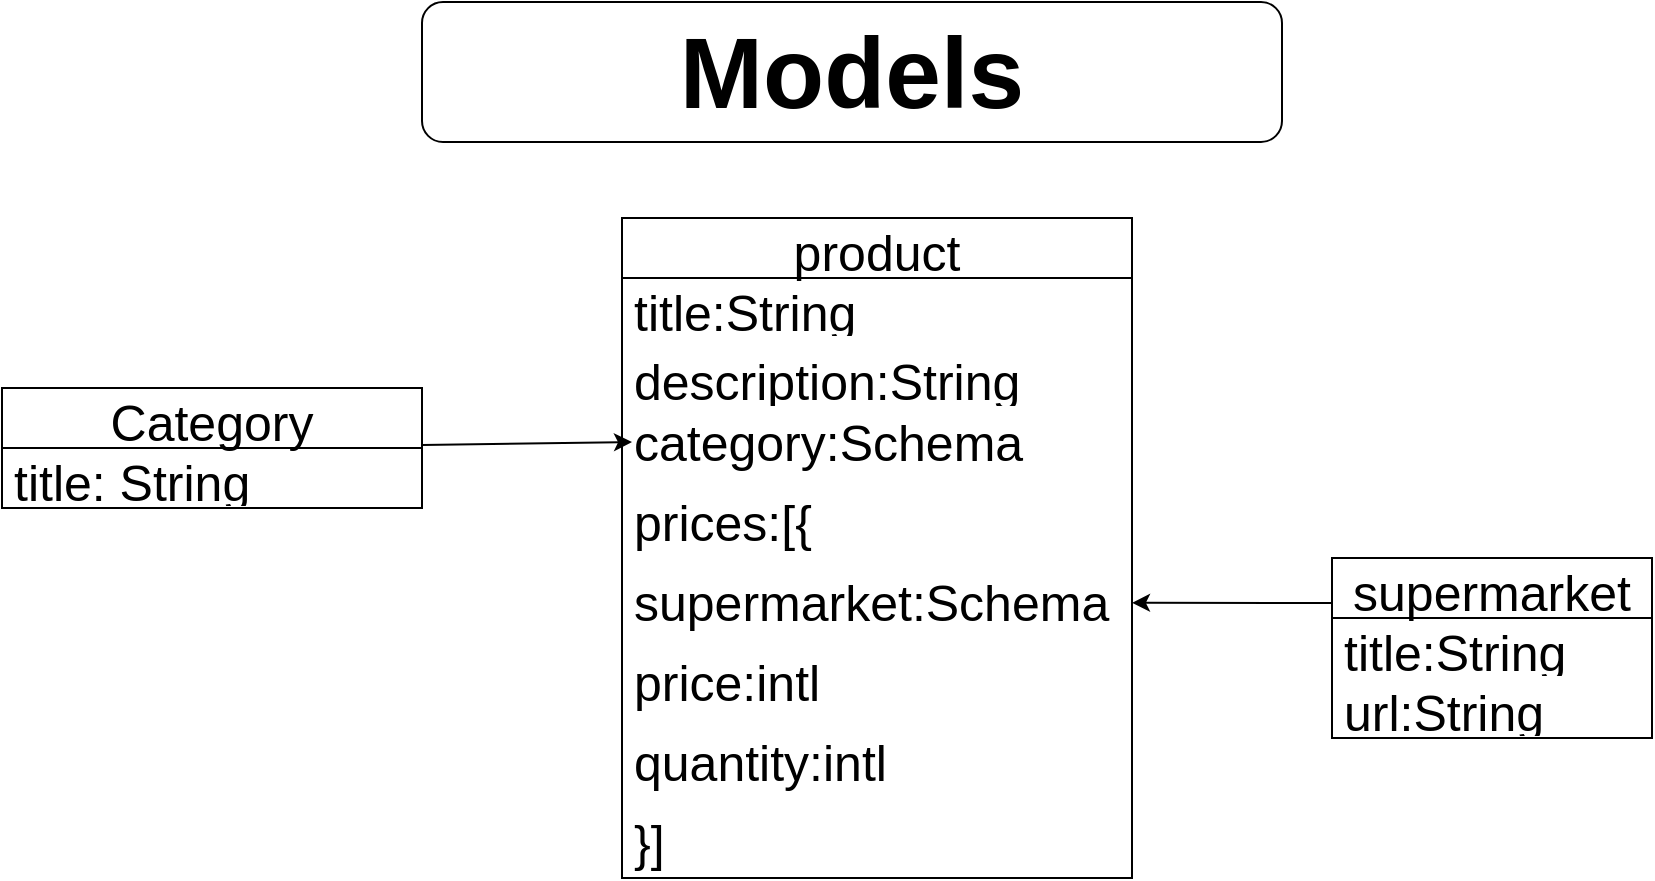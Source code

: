 <mxfile version="19.0.3" type="device"><diagram id="8a-P5mvYUNFNLvlpU7dP" name="Page-1"><mxGraphModel dx="1117" dy="770" grid="1" gridSize="10" guides="1" tooltips="1" connect="1" arrows="1" fold="1" page="1" pageScale="1" pageWidth="1100" pageHeight="850" math="0" shadow="0"><root><mxCell id="0"/><mxCell id="1" parent="0"/><mxCell id="McowuUNKkCRrUsIZtP_3-4" value="&lt;b&gt;&lt;font style=&quot;font-size: 50px;&quot;&gt;Models&lt;/font&gt;&lt;/b&gt;" style="rounded=1;whiteSpace=wrap;html=1;" vertex="1" parent="1"><mxGeometry x="335" y="10" width="430" height="70" as="geometry"/></mxCell><mxCell id="McowuUNKkCRrUsIZtP_3-10" value="" style="endArrow=classic;html=1;rounded=0;fontSize=25;" edge="1" parent="1" source="McowuUNKkCRrUsIZtP_3-14"><mxGeometry width="50" height="50" relative="1" as="geometry"><mxPoint x="320" y="246.154" as="sourcePoint"/><mxPoint x="440" y="230" as="targetPoint"/></mxGeometry></mxCell><mxCell id="McowuUNKkCRrUsIZtP_3-12" value="" style="endArrow=classic;html=1;rounded=0;fontSize=25;exitX=0;exitY=0.25;exitDx=0;exitDy=0;" edge="1" parent="1" source="McowuUNKkCRrUsIZtP_3-31"><mxGeometry width="50" height="50" relative="1" as="geometry"><mxPoint x="790" y="300.003" as="sourcePoint"/><mxPoint x="690" y="310.42" as="targetPoint"/></mxGeometry></mxCell><mxCell id="McowuUNKkCRrUsIZtP_3-14" value="Category" style="swimlane;fontStyle=0;childLayout=stackLayout;horizontal=1;startSize=30;horizontalStack=0;resizeParent=1;resizeParentMax=0;resizeLast=0;collapsible=1;marginBottom=0;fontSize=25;" vertex="1" parent="1"><mxGeometry x="125" y="203" width="210" height="60" as="geometry"><mxRectangle x="60" y="220" width="130" height="40" as="alternateBounds"/></mxGeometry></mxCell><mxCell id="McowuUNKkCRrUsIZtP_3-15" value="title: String" style="text;strokeColor=none;fillColor=none;align=left;verticalAlign=middle;spacingLeft=4;spacingRight=4;overflow=hidden;points=[[0,0.5],[1,0.5]];portConstraint=eastwest;rotatable=0;fontSize=25;" vertex="1" parent="McowuUNKkCRrUsIZtP_3-14"><mxGeometry y="30" width="210" height="30" as="geometry"/></mxCell><mxCell id="McowuUNKkCRrUsIZtP_3-18" value="product" style="swimlane;fontStyle=0;childLayout=stackLayout;horizontal=1;startSize=30;horizontalStack=0;resizeParent=1;resizeParentMax=0;resizeLast=0;collapsible=1;marginBottom=0;fontSize=25;" vertex="1" parent="1"><mxGeometry x="435" y="118" width="255" height="330" as="geometry"><mxRectangle x="60" y="220" width="130" height="40" as="alternateBounds"/></mxGeometry></mxCell><mxCell id="McowuUNKkCRrUsIZtP_3-19" value="title:String" style="text;strokeColor=none;fillColor=none;align=left;verticalAlign=middle;spacingLeft=4;spacingRight=4;overflow=hidden;points=[[0,0.5],[1,0.5]];portConstraint=eastwest;rotatable=0;fontSize=25;" vertex="1" parent="McowuUNKkCRrUsIZtP_3-18"><mxGeometry y="30" width="255" height="30" as="geometry"/></mxCell><mxCell id="McowuUNKkCRrUsIZtP_3-20" value="description:String&#10;category:Schem" style="text;strokeColor=none;fillColor=none;align=left;verticalAlign=top;spacingLeft=4;spacingRight=4;overflow=hidden;points=[[0,0.5],[1,0.5]];portConstraint=eastwest;rotatable=0;fontSize=25;flipH=1;flipV=0;" vertex="1" parent="McowuUNKkCRrUsIZtP_3-18"><mxGeometry y="60" width="255" height="30" as="geometry"/></mxCell><mxCell id="McowuUNKkCRrUsIZtP_3-21" value="category:Schema" style="text;strokeColor=none;fillColor=none;align=left;verticalAlign=middle;spacingLeft=4;spacingRight=4;overflow=hidden;points=[[0,0.5],[1,0.5]];portConstraint=eastwest;rotatable=0;fontSize=25;" vertex="1" parent="McowuUNKkCRrUsIZtP_3-18"><mxGeometry y="90" width="255" height="40" as="geometry"/></mxCell><mxCell id="McowuUNKkCRrUsIZtP_3-29" value="prices:[{" style="text;strokeColor=none;fillColor=none;align=left;verticalAlign=middle;spacingLeft=4;spacingRight=4;overflow=hidden;points=[[0,0.5],[1,0.5]];portConstraint=eastwest;rotatable=0;fontSize=25;" vertex="1" parent="McowuUNKkCRrUsIZtP_3-18"><mxGeometry y="130" width="255" height="40" as="geometry"/></mxCell><mxCell id="McowuUNKkCRrUsIZtP_3-26" value="supermarket:Schema" style="text;strokeColor=none;fillColor=none;align=left;verticalAlign=middle;spacingLeft=4;spacingRight=4;overflow=hidden;points=[[0,0.5],[1,0.5]];portConstraint=eastwest;rotatable=0;fontSize=25;" vertex="1" parent="McowuUNKkCRrUsIZtP_3-18"><mxGeometry y="170" width="255" height="40" as="geometry"/></mxCell><mxCell id="McowuUNKkCRrUsIZtP_3-27" value="price:intl" style="text;strokeColor=none;fillColor=none;align=left;verticalAlign=middle;spacingLeft=4;spacingRight=4;overflow=hidden;points=[[0,0.5],[1,0.5]];portConstraint=eastwest;rotatable=0;fontSize=25;" vertex="1" parent="McowuUNKkCRrUsIZtP_3-18"><mxGeometry y="210" width="255" height="40" as="geometry"/></mxCell><mxCell id="McowuUNKkCRrUsIZtP_3-28" value="quantity:intl " style="text;strokeColor=none;fillColor=none;align=left;verticalAlign=middle;spacingLeft=4;spacingRight=4;overflow=hidden;points=[[0,0.5],[1,0.5]];portConstraint=eastwest;rotatable=0;fontSize=25;" vertex="1" parent="McowuUNKkCRrUsIZtP_3-18"><mxGeometry y="250" width="255" height="40" as="geometry"/></mxCell><mxCell id="McowuUNKkCRrUsIZtP_3-30" value="}]" style="text;strokeColor=none;fillColor=none;align=left;verticalAlign=middle;spacingLeft=4;spacingRight=4;overflow=hidden;points=[[0,0.5],[1,0.5]];portConstraint=eastwest;rotatable=0;fontSize=25;" vertex="1" parent="McowuUNKkCRrUsIZtP_3-18"><mxGeometry y="290" width="255" height="40" as="geometry"/></mxCell><mxCell id="McowuUNKkCRrUsIZtP_3-31" value="supermarket" style="swimlane;fontStyle=0;childLayout=stackLayout;horizontal=1;startSize=30;horizontalStack=0;resizeParent=1;resizeParentMax=0;resizeLast=0;collapsible=1;marginBottom=0;fontSize=25;" vertex="1" parent="1"><mxGeometry x="790" y="288" width="160" height="90" as="geometry"/></mxCell><mxCell id="McowuUNKkCRrUsIZtP_3-32" value="title:String" style="text;strokeColor=none;fillColor=none;align=left;verticalAlign=middle;spacingLeft=4;spacingRight=4;overflow=hidden;points=[[0,0.5],[1,0.5]];portConstraint=eastwest;rotatable=0;fontSize=25;" vertex="1" parent="McowuUNKkCRrUsIZtP_3-31"><mxGeometry y="30" width="160" height="30" as="geometry"/></mxCell><mxCell id="McowuUNKkCRrUsIZtP_3-33" value="url:String" style="text;strokeColor=none;fillColor=none;align=left;verticalAlign=middle;spacingLeft=4;spacingRight=4;overflow=hidden;points=[[0,0.5],[1,0.5]];portConstraint=eastwest;rotatable=0;fontSize=25;" vertex="1" parent="McowuUNKkCRrUsIZtP_3-31"><mxGeometry y="60" width="160" height="30" as="geometry"/></mxCell></root></mxGraphModel></diagram></mxfile>